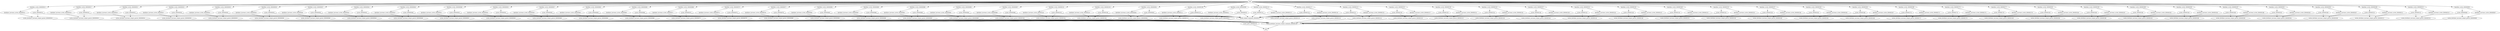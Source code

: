 strict digraph {
baseline_cycles_ID0000001 [size=10000000];
cycles_ID0000002 [size=10000000];
fertilizer_increase_cycles_ID0000003 [size=10000000];
cycles_fertilizer_increase_output_parser_ID0000004 [size=10000000];
baseline_cycles_ID0000005 [size=10000000];
cycles_ID0000006 [size=10000000];
fertilizer_increase_cycles_ID0000007 [size=10000000];
cycles_fertilizer_increase_output_parser_ID0000008 [size=10000000];
baseline_cycles_ID0000009 [size=10000000];
cycles_ID0000010 [size=10000000];
fertilizer_increase_cycles_ID0000011 [size=10000000];
cycles_fertilizer_increase_output_parser_ID0000012 [size=10000000];
baseline_cycles_ID0000013 [size=10000000];
cycles_ID0000014 [size=10000000];
fertilizer_increase_cycles_ID0000015 [size=10000000];
cycles_fertilizer_increase_output_parser_ID0000016 [size=10000000];
baseline_cycles_ID0000017 [size=10000000];
cycles_ID0000018 [size=10000000];
fertilizer_increase_cycles_ID0000019 [size=10000000];
cycles_fertilizer_increase_output_parser_ID0000020 [size=10000000];
baseline_cycles_ID0000021 [size=10000000];
cycles_ID0000022 [size=10000000];
fertilizer_increase_cycles_ID0000023 [size=10000000];
cycles_fertilizer_increase_output_parser_ID0000024 [size=10000000];
baseline_cycles_ID0000025 [size=10000000];
cycles_ID0000026 [size=10000000];
fertilizer_increase_cycles_ID0000027 [size=10000000];
cycles_fertilizer_increase_output_parser_ID0000028 [size=10000000];
baseline_cycles_ID0000029 [size=10000000];
cycles_ID0000030 [size=10000000];
fertilizer_increase_cycles_ID0000031 [size=10000000];
cycles_fertilizer_increase_output_parser_ID0000032 [size=10000000];
baseline_cycles_ID0000033 [size=10000000];
cycles_ID0000034 [size=10000000];
fertilizer_increase_cycles_ID0000035 [size=10000000];
cycles_fertilizer_increase_output_parser_ID0000036 [size=10000000];
baseline_cycles_ID0000037 [size=10000000];
cycles_ID0000038 [size=10000000];
fertilizer_increase_cycles_ID0000039 [size=10000000];
cycles_fertilizer_increase_output_parser_ID0000040 [size=10000000];
baseline_cycles_ID0000041 [size=10000000];
cycles_ID0000042 [size=10000000];
fertilizer_increase_cycles_ID0000043 [size=10000000];
cycles_fertilizer_increase_output_parser_ID0000044 [size=10000000];
baseline_cycles_ID0000045 [size=10000000];
cycles_ID0000046 [size=10000000];
fertilizer_increase_cycles_ID0000047 [size=10000000];
cycles_fertilizer_increase_output_parser_ID0000048 [size=10000000];
baseline_cycles_ID0000049 [size=10000000];
cycles_ID0000050 [size=10000000];
fertilizer_increase_cycles_ID0000051 [size=10000000];
cycles_fertilizer_increase_output_parser_ID0000052 [size=10000000];
baseline_cycles_ID0000053 [size=10000000];
cycles_ID0000054 [size=10000000];
fertilizer_increase_cycles_ID0000055 [size=10000000];
cycles_fertilizer_increase_output_parser_ID0000056 [size=10000000];
baseline_cycles_ID0000057 [size=10000000];
cycles_ID0000058 [size=10000000];
fertilizer_increase_cycles_ID0000059 [size=10000000];
cycles_fertilizer_increase_output_parser_ID0000060 [size=10000000];
baseline_cycles_ID0000061 [size=10000000];
cycles_ID0000062 [size=10000000];
fertilizer_increase_cycles_ID0000063 [size=10000000];
cycles_fertilizer_increase_output_parser_ID0000064 [size=10000000];
baseline_cycles_ID0000065 [size=10000000];
cycles_ID0000066 [size=10000000];
fertilizer_increase_cycles_ID0000067 [size=10000000];
cycles_fertilizer_increase_output_parser_ID0000068 [size=10000000];
baseline_cycles_ID0000069 [size=10000000];
cycles_ID0000070 [size=10000000];
fertilizer_increase_cycles_ID0000071 [size=10000000];
cycles_fertilizer_increase_output_parser_ID0000072 [size=10000000];
baseline_cycles_ID0000073 [size=10000000];
cycles_ID0000074 [size=10000000];
fertilizer_increase_cycles_ID0000075 [size=10000000];
cycles_fertilizer_increase_output_parser_ID0000076 [size=10000000];
baseline_cycles_ID0000077 [size=10000000];
cycles_ID0000078 [size=10000000];
fertilizer_increase_cycles_ID0000079 [size=10000000];
cycles_fertilizer_increase_output_parser_ID0000080 [size=10000000];
baseline_cycles_ID0000081 [size=10000000];
cycles_ID0000082 [size=10000000];
fertilizer_increase_cycles_ID0000083 [size=10000000];
cycles_fertilizer_increase_output_parser_ID0000084 [size=10000000];
baseline_cycles_ID0000085 [size=10000000];
cycles_ID0000086 [size=10000000];
fertilizer_increase_cycles_ID0000087 [size=10000000];
cycles_fertilizer_increase_output_parser_ID0000088 [size=10000000];
baseline_cycles_ID0000089 [size=10000000];
cycles_ID0000090 [size=10000000];
fertilizer_increase_cycles_ID0000091 [size=10000000];
cycles_fertilizer_increase_output_parser_ID0000092 [size=10000000];
baseline_cycles_ID0000093 [size=10000000];
cycles_ID0000094 [size=10000000];
fertilizer_increase_cycles_ID0000095 [size=10000000];
cycles_fertilizer_increase_output_parser_ID0000096 [size=10000000];
baseline_cycles_ID0000097 [size=10000000];
cycles_ID0000098 [size=10000000];
fertilizer_increase_cycles_ID0000099 [size=10000000];
cycles_fertilizer_increase_output_parser_ID0000100 [size=10000000];
baseline_cycles_ID0000101 [size=10000000];
cycles_ID0000102 [size=10000000];
fertilizer_increase_cycles_ID0000103 [size=10000000];
cycles_fertilizer_increase_output_parser_ID0000104 [size=10000000];
baseline_cycles_ID0000105 [size=10000000];
cycles_ID0000106 [size=10000000];
fertilizer_increase_cycles_ID0000107 [size=10000000];
cycles_fertilizer_increase_output_parser_ID0000108 [size=10000000];
baseline_cycles_ID0000109 [size=10000000];
cycles_ID0000110 [size=10000000];
fertilizer_increase_cycles_ID0000111 [size=10000000];
cycles_fertilizer_increase_output_parser_ID0000112 [size=10000000];
baseline_cycles_ID0000113 [size=10000000];
cycles_ID0000114 [size=10000000];
fertilizer_increase_cycles_ID0000115 [size=10000000];
cycles_fertilizer_increase_output_parser_ID0000116 [size=10000000];
baseline_cycles_ID0000117 [size=10000000];
cycles_ID0000118 [size=10000000];
fertilizer_increase_cycles_ID0000119 [size=10000000];
cycles_fertilizer_increase_output_parser_ID0000120 [size=10000000];
baseline_cycles_ID0000121 [size=10000000];
cycles_ID0000122 [size=10000000];
fertilizer_increase_cycles_ID0000123 [size=10000000];
cycles_fertilizer_increase_output_parser_ID0000124 [size=10000000];
baseline_cycles_ID0000125 [size=10000000];
cycles_ID0000126 [size=10000000];
fertilizer_increase_cycles_ID0000127 [size=10000000];
cycles_fertilizer_increase_output_parser_ID0000128 [size=10000000];
baseline_cycles_ID0000129 [size=10000000];
cycles_ID0000130 [size=10000000];
fertilizer_increase_cycles_ID0000131 [size=10000000];
cycles_fertilizer_increase_output_parser_ID0000132 [size=10000000];
baseline_cycles_ID0000133 [size=10000000];
cycles_ID0000134 [size=10000000];
fertilizer_increase_cycles_ID0000135 [size=10000000];
cycles_fertilizer_increase_output_parser_ID0000136 [size=10000000];
baseline_cycles_ID0000137 [size=10000000];
cycles_ID0000138 [size=10000000];
fertilizer_increase_cycles_ID0000139 [size=10000000];
cycles_fertilizer_increase_output_parser_ID0000140 [size=10000000];
baseline_cycles_ID0000141 [size=10000000];
cycles_ID0000142 [size=10000000];
fertilizer_increase_cycles_ID0000143 [size=10000000];
cycles_fertilizer_increase_output_parser_ID0000144 [size=10000000];
baseline_cycles_ID0000145 [size=10000000];
cycles_ID0000146 [size=10000000];
fertilizer_increase_cycles_ID0000147 [size=10000000];
cycles_fertilizer_increase_output_parser_ID0000148 [size=10000000];
baseline_cycles_ID0000149 [size=10000000];
cycles_ID0000150 [size=10000000];
fertilizer_increase_cycles_ID0000151 [size=10000000];
cycles_fertilizer_increase_output_parser_ID0000152 [size=10000000];
baseline_cycles_ID0000153 [size=10000000];
cycles_ID0000154 [size=10000000];
fertilizer_increase_cycles_ID0000155 [size=10000000];
cycles_fertilizer_increase_output_parser_ID0000156 [size=10000000];
baseline_cycles_ID0000157 [size=10000000];
cycles_ID0000158 [size=10000000];
fertilizer_increase_cycles_ID0000159 [size=10000000];
cycles_fertilizer_increase_output_parser_ID0000160 [size=10000000];
baseline_cycles_ID0000161 [size=10000000];
cycles_ID0000162 [size=10000000];
fertilizer_increase_cycles_ID0000163 [size=10000000];
cycles_fertilizer_increase_output_parser_ID0000164 [size=10000000];
baseline_cycles_ID0000165 [size=10000000];
cycles_ID0000166 [size=10000000];
fertilizer_increase_cycles_ID0000167 [size=10000000];
cycles_fertilizer_increase_output_parser_ID0000168 [size=10000000];
baseline_cycles_ID0000169 [size=10000000];
cycles_ID0000170 [size=10000000];
fertilizer_increase_cycles_ID0000171 [size=10000000];
cycles_fertilizer_increase_output_parser_ID0000172 [size=10000000];
baseline_cycles_ID0000173 [size=10000000];
cycles_ID0000174 [size=10000000];
fertilizer_increase_cycles_ID0000175 [size=10000000];
cycles_fertilizer_increase_output_parser_ID0000176 [size=10000000];
baseline_cycles_ID0000177 [size=10000000];
cycles_ID0000178 [size=10000000];
fertilizer_increase_cycles_ID0000179 [size=10000000];
cycles_fertilizer_increase_output_parser_ID0000180 [size=10000000];
baseline_cycles_ID0000181 [size=10000000];
cycles_ID0000182 [size=10000000];
fertilizer_increase_cycles_ID0000183 [size=10000000];
cycles_fertilizer_increase_output_parser_ID0000184 [size=10000000];
baseline_cycles_ID0000185 [size=10000000];
cycles_ID0000186 [size=10000000];
fertilizer_increase_cycles_ID0000187 [size=10000000];
cycles_fertilizer_increase_output_parser_ID0000188 [size=10000000];
baseline_cycles_ID0000189 [size=10000000];
cycles_ID0000190 [size=10000000];
fertilizer_increase_cycles_ID0000191 [size=10000000];
cycles_fertilizer_increase_output_parser_ID0000192 [size=10000000];
baseline_cycles_ID0000193 [size=10000000];
cycles_ID0000194 [size=10000000];
fertilizer_increase_cycles_ID0000195 [size=10000000];
cycles_fertilizer_increase_output_parser_ID0000196 [size=10000000];
baseline_cycles_ID0000197 [size=10000000];
cycles_ID0000198 [size=10000000];
fertilizer_increase_cycles_ID0000199 [size=10000000];
cycles_fertilizer_increase_output_parser_ID0000200 [size=10000000];
baseline_cycles_ID0000201 [size=10000000];
cycles_ID0000202 [size=10000000];
fertilizer_increase_cycles_ID0000203 [size=10000000];
cycles_fertilizer_increase_output_parser_ID0000204 [size=10000000];
baseline_cycles_ID0000205 [size=10000000];
cycles_ID0000206 [size=10000000];
fertilizer_increase_cycles_ID0000207 [size=10000000];
cycles_fertilizer_increase_output_parser_ID0000208 [size=10000000];
baseline_cycles_ID0000209 [size=10000000];
cycles_ID0000210 [size=10000000];
fertilizer_increase_cycles_ID0000211 [size=10000000];
cycles_fertilizer_increase_output_parser_ID0000212 [size=10000000];
baseline_cycles_ID0000213 [size=10000000];
cycles_ID0000214 [size=10000000];
fertilizer_increase_cycles_ID0000215 [size=10000000];
cycles_fertilizer_increase_output_parser_ID0000216 [size=10000000];
cycles_output_summary_ID0000217 [size=10000000];
cycles_fertilizer_increase_output_summary_ID0000218 [size=10000000];
cycles_plots_ID0000219 [size=10000000];
root [size=2];
end [size=2];
baseline_cycles_ID0000001 -> cycles_ID0000002 [size=40000000];
baseline_cycles_ID0000001 -> fertilizer_increase_cycles_ID0000003 [size=40000000];
cycles_ID0000002 -> cycles_fertilizer_increase_output_parser_ID0000004 [size=40000000];
cycles_ID0000002 -> cycles_output_summary_ID0000217 [size=40000000];
fertilizer_increase_cycles_ID0000003 -> cycles_fertilizer_increase_output_parser_ID0000004 [size=40000000];
cycles_fertilizer_increase_output_parser_ID0000004 -> cycles_fertilizer_increase_output_summary_ID0000218 [size=40000000];
baseline_cycles_ID0000005 -> cycles_ID0000006 [size=40000000];
baseline_cycles_ID0000005 -> fertilizer_increase_cycles_ID0000007 [size=40000000];
cycles_ID0000006 -> cycles_fertilizer_increase_output_parser_ID0000008 [size=40000000];
cycles_ID0000006 -> cycles_output_summary_ID0000217 [size=40000000];
fertilizer_increase_cycles_ID0000007 -> cycles_fertilizer_increase_output_parser_ID0000008 [size=40000000];
cycles_fertilizer_increase_output_parser_ID0000008 -> cycles_fertilizer_increase_output_summary_ID0000218 [size=40000000];
baseline_cycles_ID0000009 -> cycles_ID0000010 [size=40000000];
baseline_cycles_ID0000009 -> fertilizer_increase_cycles_ID0000011 [size=40000000];
cycles_ID0000010 -> cycles_fertilizer_increase_output_parser_ID0000012 [size=40000000];
cycles_ID0000010 -> cycles_output_summary_ID0000217 [size=40000000];
fertilizer_increase_cycles_ID0000011 -> cycles_fertilizer_increase_output_parser_ID0000012 [size=40000000];
cycles_fertilizer_increase_output_parser_ID0000012 -> cycles_fertilizer_increase_output_summary_ID0000218 [size=40000000];
baseline_cycles_ID0000013 -> cycles_ID0000014 [size=40000000];
baseline_cycles_ID0000013 -> fertilizer_increase_cycles_ID0000015 [size=40000000];
cycles_ID0000014 -> cycles_fertilizer_increase_output_parser_ID0000016 [size=40000000];
cycles_ID0000014 -> cycles_output_summary_ID0000217 [size=40000000];
fertilizer_increase_cycles_ID0000015 -> cycles_fertilizer_increase_output_parser_ID0000016 [size=40000000];
cycles_fertilizer_increase_output_parser_ID0000016 -> cycles_fertilizer_increase_output_summary_ID0000218 [size=40000000];
baseline_cycles_ID0000017 -> cycles_ID0000018 [size=40000000];
baseline_cycles_ID0000017 -> fertilizer_increase_cycles_ID0000019 [size=40000000];
cycles_ID0000018 -> cycles_fertilizer_increase_output_parser_ID0000020 [size=40000000];
cycles_ID0000018 -> cycles_output_summary_ID0000217 [size=40000000];
fertilizer_increase_cycles_ID0000019 -> cycles_fertilizer_increase_output_parser_ID0000020 [size=40000000];
cycles_fertilizer_increase_output_parser_ID0000020 -> cycles_fertilizer_increase_output_summary_ID0000218 [size=40000000];
baseline_cycles_ID0000021 -> cycles_ID0000022 [size=40000000];
baseline_cycles_ID0000021 -> fertilizer_increase_cycles_ID0000023 [size=40000000];
cycles_ID0000022 -> cycles_fertilizer_increase_output_parser_ID0000024 [size=40000000];
cycles_ID0000022 -> cycles_output_summary_ID0000217 [size=40000000];
fertilizer_increase_cycles_ID0000023 -> cycles_fertilizer_increase_output_parser_ID0000024 [size=40000000];
cycles_fertilizer_increase_output_parser_ID0000024 -> cycles_fertilizer_increase_output_summary_ID0000218 [size=40000000];
baseline_cycles_ID0000025 -> cycles_ID0000026 [size=40000000];
baseline_cycles_ID0000025 -> fertilizer_increase_cycles_ID0000027 [size=40000000];
cycles_ID0000026 -> cycles_fertilizer_increase_output_parser_ID0000028 [size=40000000];
cycles_ID0000026 -> cycles_output_summary_ID0000217 [size=40000000];
fertilizer_increase_cycles_ID0000027 -> cycles_fertilizer_increase_output_parser_ID0000028 [size=40000000];
cycles_fertilizer_increase_output_parser_ID0000028 -> cycles_fertilizer_increase_output_summary_ID0000218 [size=40000000];
baseline_cycles_ID0000029 -> cycles_ID0000030 [size=40000000];
baseline_cycles_ID0000029 -> fertilizer_increase_cycles_ID0000031 [size=40000000];
cycles_ID0000030 -> cycles_fertilizer_increase_output_parser_ID0000032 [size=40000000];
cycles_ID0000030 -> cycles_output_summary_ID0000217 [size=40000000];
fertilizer_increase_cycles_ID0000031 -> cycles_fertilizer_increase_output_parser_ID0000032 [size=40000000];
cycles_fertilizer_increase_output_parser_ID0000032 -> cycles_fertilizer_increase_output_summary_ID0000218 [size=40000000];
baseline_cycles_ID0000033 -> cycles_ID0000034 [size=40000000];
baseline_cycles_ID0000033 -> fertilizer_increase_cycles_ID0000035 [size=40000000];
cycles_ID0000034 -> cycles_fertilizer_increase_output_parser_ID0000036 [size=40000000];
cycles_ID0000034 -> cycles_output_summary_ID0000217 [size=40000000];
fertilizer_increase_cycles_ID0000035 -> cycles_fertilizer_increase_output_parser_ID0000036 [size=40000000];
cycles_fertilizer_increase_output_parser_ID0000036 -> cycles_fertilizer_increase_output_summary_ID0000218 [size=40000000];
baseline_cycles_ID0000037 -> cycles_ID0000038 [size=40000000];
baseline_cycles_ID0000037 -> fertilizer_increase_cycles_ID0000039 [size=40000000];
cycles_ID0000038 -> cycles_fertilizer_increase_output_parser_ID0000040 [size=40000000];
cycles_ID0000038 -> cycles_output_summary_ID0000217 [size=40000000];
fertilizer_increase_cycles_ID0000039 -> cycles_fertilizer_increase_output_parser_ID0000040 [size=40000000];
cycles_fertilizer_increase_output_parser_ID0000040 -> cycles_fertilizer_increase_output_summary_ID0000218 [size=40000000];
baseline_cycles_ID0000041 -> cycles_ID0000042 [size=40000000];
baseline_cycles_ID0000041 -> fertilizer_increase_cycles_ID0000043 [size=40000000];
cycles_ID0000042 -> cycles_fertilizer_increase_output_parser_ID0000044 [size=40000000];
cycles_ID0000042 -> cycles_output_summary_ID0000217 [size=40000000];
fertilizer_increase_cycles_ID0000043 -> cycles_fertilizer_increase_output_parser_ID0000044 [size=40000000];
cycles_fertilizer_increase_output_parser_ID0000044 -> cycles_fertilizer_increase_output_summary_ID0000218 [size=40000000];
baseline_cycles_ID0000045 -> cycles_ID0000046 [size=40000000];
baseline_cycles_ID0000045 -> fertilizer_increase_cycles_ID0000047 [size=40000000];
cycles_ID0000046 -> cycles_fertilizer_increase_output_parser_ID0000048 [size=40000000];
cycles_ID0000046 -> cycles_output_summary_ID0000217 [size=40000000];
fertilizer_increase_cycles_ID0000047 -> cycles_fertilizer_increase_output_parser_ID0000048 [size=40000000];
cycles_fertilizer_increase_output_parser_ID0000048 -> cycles_fertilizer_increase_output_summary_ID0000218 [size=40000000];
baseline_cycles_ID0000049 -> cycles_ID0000050 [size=40000000];
baseline_cycles_ID0000049 -> fertilizer_increase_cycles_ID0000051 [size=40000000];
cycles_ID0000050 -> cycles_fertilizer_increase_output_parser_ID0000052 [size=40000000];
cycles_ID0000050 -> cycles_output_summary_ID0000217 [size=40000000];
fertilizer_increase_cycles_ID0000051 -> cycles_fertilizer_increase_output_parser_ID0000052 [size=40000000];
cycles_fertilizer_increase_output_parser_ID0000052 -> cycles_fertilizer_increase_output_summary_ID0000218 [size=40000000];
baseline_cycles_ID0000053 -> cycles_ID0000054 [size=40000000];
baseline_cycles_ID0000053 -> fertilizer_increase_cycles_ID0000055 [size=40000000];
cycles_ID0000054 -> cycles_fertilizer_increase_output_parser_ID0000056 [size=40000000];
cycles_ID0000054 -> cycles_output_summary_ID0000217 [size=40000000];
fertilizer_increase_cycles_ID0000055 -> cycles_fertilizer_increase_output_parser_ID0000056 [size=40000000];
cycles_fertilizer_increase_output_parser_ID0000056 -> cycles_fertilizer_increase_output_summary_ID0000218 [size=40000000];
baseline_cycles_ID0000057 -> cycles_ID0000058 [size=40000000];
baseline_cycles_ID0000057 -> fertilizer_increase_cycles_ID0000059 [size=40000000];
cycles_ID0000058 -> cycles_fertilizer_increase_output_parser_ID0000060 [size=40000000];
cycles_ID0000058 -> cycles_output_summary_ID0000217 [size=40000000];
fertilizer_increase_cycles_ID0000059 -> cycles_fertilizer_increase_output_parser_ID0000060 [size=40000000];
cycles_fertilizer_increase_output_parser_ID0000060 -> cycles_fertilizer_increase_output_summary_ID0000218 [size=40000000];
baseline_cycles_ID0000061 -> cycles_ID0000062 [size=40000000];
baseline_cycles_ID0000061 -> fertilizer_increase_cycles_ID0000063 [size=40000000];
cycles_ID0000062 -> cycles_fertilizer_increase_output_parser_ID0000064 [size=40000000];
cycles_ID0000062 -> cycles_output_summary_ID0000217 [size=40000000];
fertilizer_increase_cycles_ID0000063 -> cycles_fertilizer_increase_output_parser_ID0000064 [size=40000000];
cycles_fertilizer_increase_output_parser_ID0000064 -> cycles_fertilizer_increase_output_summary_ID0000218 [size=40000000];
baseline_cycles_ID0000065 -> cycles_ID0000066 [size=40000000];
baseline_cycles_ID0000065 -> fertilizer_increase_cycles_ID0000067 [size=40000000];
cycles_ID0000066 -> cycles_fertilizer_increase_output_parser_ID0000068 [size=40000000];
cycles_ID0000066 -> cycles_output_summary_ID0000217 [size=40000000];
fertilizer_increase_cycles_ID0000067 -> cycles_fertilizer_increase_output_parser_ID0000068 [size=40000000];
cycles_fertilizer_increase_output_parser_ID0000068 -> cycles_fertilizer_increase_output_summary_ID0000218 [size=40000000];
baseline_cycles_ID0000069 -> cycles_ID0000070 [size=40000000];
baseline_cycles_ID0000069 -> fertilizer_increase_cycles_ID0000071 [size=40000000];
cycles_ID0000070 -> cycles_fertilizer_increase_output_parser_ID0000072 [size=40000000];
cycles_ID0000070 -> cycles_output_summary_ID0000217 [size=40000000];
fertilizer_increase_cycles_ID0000071 -> cycles_fertilizer_increase_output_parser_ID0000072 [size=40000000];
cycles_fertilizer_increase_output_parser_ID0000072 -> cycles_fertilizer_increase_output_summary_ID0000218 [size=40000000];
baseline_cycles_ID0000073 -> cycles_ID0000074 [size=40000000];
baseline_cycles_ID0000073 -> fertilizer_increase_cycles_ID0000075 [size=40000000];
cycles_ID0000074 -> cycles_fertilizer_increase_output_parser_ID0000076 [size=40000000];
cycles_ID0000074 -> cycles_output_summary_ID0000217 [size=40000000];
fertilizer_increase_cycles_ID0000075 -> cycles_fertilizer_increase_output_parser_ID0000076 [size=40000000];
cycles_fertilizer_increase_output_parser_ID0000076 -> cycles_fertilizer_increase_output_summary_ID0000218 [size=40000000];
baseline_cycles_ID0000077 -> cycles_ID0000078 [size=40000000];
baseline_cycles_ID0000077 -> fertilizer_increase_cycles_ID0000079 [size=40000000];
cycles_ID0000078 -> cycles_fertilizer_increase_output_parser_ID0000080 [size=40000000];
cycles_ID0000078 -> cycles_output_summary_ID0000217 [size=40000000];
fertilizer_increase_cycles_ID0000079 -> cycles_fertilizer_increase_output_parser_ID0000080 [size=40000000];
cycles_fertilizer_increase_output_parser_ID0000080 -> cycles_fertilizer_increase_output_summary_ID0000218 [size=40000000];
baseline_cycles_ID0000081 -> cycles_ID0000082 [size=40000000];
baseline_cycles_ID0000081 -> fertilizer_increase_cycles_ID0000083 [size=40000000];
cycles_ID0000082 -> cycles_fertilizer_increase_output_parser_ID0000084 [size=40000000];
cycles_ID0000082 -> cycles_output_summary_ID0000217 [size=40000000];
fertilizer_increase_cycles_ID0000083 -> cycles_fertilizer_increase_output_parser_ID0000084 [size=40000000];
cycles_fertilizer_increase_output_parser_ID0000084 -> cycles_fertilizer_increase_output_summary_ID0000218 [size=40000000];
baseline_cycles_ID0000085 -> cycles_ID0000086 [size=40000000];
baseline_cycles_ID0000085 -> fertilizer_increase_cycles_ID0000087 [size=40000000];
cycles_ID0000086 -> cycles_fertilizer_increase_output_parser_ID0000088 [size=40000000];
cycles_ID0000086 -> cycles_output_summary_ID0000217 [size=40000000];
fertilizer_increase_cycles_ID0000087 -> cycles_fertilizer_increase_output_parser_ID0000088 [size=40000000];
cycles_fertilizer_increase_output_parser_ID0000088 -> cycles_fertilizer_increase_output_summary_ID0000218 [size=40000000];
baseline_cycles_ID0000089 -> cycles_ID0000090 [size=40000000];
baseline_cycles_ID0000089 -> fertilizer_increase_cycles_ID0000091 [size=40000000];
cycles_ID0000090 -> cycles_fertilizer_increase_output_parser_ID0000092 [size=40000000];
cycles_ID0000090 -> cycles_output_summary_ID0000217 [size=40000000];
fertilizer_increase_cycles_ID0000091 -> cycles_fertilizer_increase_output_parser_ID0000092 [size=40000000];
cycles_fertilizer_increase_output_parser_ID0000092 -> cycles_fertilizer_increase_output_summary_ID0000218 [size=40000000];
baseline_cycles_ID0000093 -> cycles_ID0000094 [size=40000000];
baseline_cycles_ID0000093 -> fertilizer_increase_cycles_ID0000095 [size=40000000];
cycles_ID0000094 -> cycles_fertilizer_increase_output_parser_ID0000096 [size=40000000];
cycles_ID0000094 -> cycles_output_summary_ID0000217 [size=40000000];
fertilizer_increase_cycles_ID0000095 -> cycles_fertilizer_increase_output_parser_ID0000096 [size=40000000];
cycles_fertilizer_increase_output_parser_ID0000096 -> cycles_fertilizer_increase_output_summary_ID0000218 [size=40000000];
baseline_cycles_ID0000097 -> cycles_ID0000098 [size=40000000];
baseline_cycles_ID0000097 -> fertilizer_increase_cycles_ID0000099 [size=40000000];
cycles_ID0000098 -> cycles_fertilizer_increase_output_parser_ID0000100 [size=40000000];
cycles_ID0000098 -> cycles_output_summary_ID0000217 [size=40000000];
fertilizer_increase_cycles_ID0000099 -> cycles_fertilizer_increase_output_parser_ID0000100 [size=40000000];
cycles_fertilizer_increase_output_parser_ID0000100 -> cycles_fertilizer_increase_output_summary_ID0000218 [size=40000000];
baseline_cycles_ID0000101 -> cycles_ID0000102 [size=40000000];
baseline_cycles_ID0000101 -> fertilizer_increase_cycles_ID0000103 [size=40000000];
cycles_ID0000102 -> cycles_fertilizer_increase_output_parser_ID0000104 [size=40000000];
cycles_ID0000102 -> cycles_output_summary_ID0000217 [size=40000000];
fertilizer_increase_cycles_ID0000103 -> cycles_fertilizer_increase_output_parser_ID0000104 [size=40000000];
cycles_fertilizer_increase_output_parser_ID0000104 -> cycles_fertilizer_increase_output_summary_ID0000218 [size=40000000];
baseline_cycles_ID0000105 -> cycles_ID0000106 [size=40000000];
baseline_cycles_ID0000105 -> fertilizer_increase_cycles_ID0000107 [size=40000000];
cycles_ID0000106 -> cycles_fertilizer_increase_output_parser_ID0000108 [size=40000000];
cycles_ID0000106 -> cycles_output_summary_ID0000217 [size=40000000];
fertilizer_increase_cycles_ID0000107 -> cycles_fertilizer_increase_output_parser_ID0000108 [size=40000000];
cycles_fertilizer_increase_output_parser_ID0000108 -> cycles_fertilizer_increase_output_summary_ID0000218 [size=40000000];
baseline_cycles_ID0000109 -> cycles_ID0000110 [size=40000000];
baseline_cycles_ID0000109 -> fertilizer_increase_cycles_ID0000111 [size=40000000];
cycles_ID0000110 -> cycles_fertilizer_increase_output_parser_ID0000112 [size=40000000];
cycles_ID0000110 -> cycles_output_summary_ID0000217 [size=40000000];
fertilizer_increase_cycles_ID0000111 -> cycles_fertilizer_increase_output_parser_ID0000112 [size=40000000];
cycles_fertilizer_increase_output_parser_ID0000112 -> cycles_fertilizer_increase_output_summary_ID0000218 [size=40000000];
baseline_cycles_ID0000113 -> cycles_ID0000114 [size=40000000];
baseline_cycles_ID0000113 -> fertilizer_increase_cycles_ID0000115 [size=40000000];
cycles_ID0000114 -> cycles_fertilizer_increase_output_parser_ID0000116 [size=40000000];
cycles_ID0000114 -> cycles_output_summary_ID0000217 [size=40000000];
fertilizer_increase_cycles_ID0000115 -> cycles_fertilizer_increase_output_parser_ID0000116 [size=40000000];
cycles_fertilizer_increase_output_parser_ID0000116 -> cycles_fertilizer_increase_output_summary_ID0000218 [size=40000000];
baseline_cycles_ID0000117 -> cycles_ID0000118 [size=40000000];
baseline_cycles_ID0000117 -> fertilizer_increase_cycles_ID0000119 [size=40000000];
cycles_ID0000118 -> cycles_fertilizer_increase_output_parser_ID0000120 [size=40000000];
cycles_ID0000118 -> cycles_output_summary_ID0000217 [size=40000000];
fertilizer_increase_cycles_ID0000119 -> cycles_fertilizer_increase_output_parser_ID0000120 [size=40000000];
cycles_fertilizer_increase_output_parser_ID0000120 -> cycles_fertilizer_increase_output_summary_ID0000218 [size=40000000];
baseline_cycles_ID0000121 -> cycles_ID0000122 [size=40000000];
baseline_cycles_ID0000121 -> fertilizer_increase_cycles_ID0000123 [size=40000000];
cycles_ID0000122 -> cycles_fertilizer_increase_output_parser_ID0000124 [size=40000000];
cycles_ID0000122 -> cycles_output_summary_ID0000217 [size=40000000];
fertilizer_increase_cycles_ID0000123 -> cycles_fertilizer_increase_output_parser_ID0000124 [size=40000000];
cycles_fertilizer_increase_output_parser_ID0000124 -> cycles_fertilizer_increase_output_summary_ID0000218 [size=40000000];
baseline_cycles_ID0000125 -> cycles_ID0000126 [size=40000000];
baseline_cycles_ID0000125 -> fertilizer_increase_cycles_ID0000127 [size=40000000];
cycles_ID0000126 -> cycles_fertilizer_increase_output_parser_ID0000128 [size=40000000];
cycles_ID0000126 -> cycles_output_summary_ID0000217 [size=40000000];
fertilizer_increase_cycles_ID0000127 -> cycles_fertilizer_increase_output_parser_ID0000128 [size=40000000];
cycles_fertilizer_increase_output_parser_ID0000128 -> cycles_fertilizer_increase_output_summary_ID0000218 [size=40000000];
baseline_cycles_ID0000129 -> cycles_ID0000130 [size=40000000];
baseline_cycles_ID0000129 -> fertilizer_increase_cycles_ID0000131 [size=40000000];
cycles_ID0000130 -> cycles_fertilizer_increase_output_parser_ID0000132 [size=40000000];
cycles_ID0000130 -> cycles_output_summary_ID0000217 [size=40000000];
fertilizer_increase_cycles_ID0000131 -> cycles_fertilizer_increase_output_parser_ID0000132 [size=40000000];
cycles_fertilizer_increase_output_parser_ID0000132 -> cycles_fertilizer_increase_output_summary_ID0000218 [size=40000000];
baseline_cycles_ID0000133 -> cycles_ID0000134 [size=40000000];
baseline_cycles_ID0000133 -> fertilizer_increase_cycles_ID0000135 [size=40000000];
cycles_ID0000134 -> cycles_fertilizer_increase_output_parser_ID0000136 [size=40000000];
cycles_ID0000134 -> cycles_output_summary_ID0000217 [size=40000000];
fertilizer_increase_cycles_ID0000135 -> cycles_fertilizer_increase_output_parser_ID0000136 [size=40000000];
cycles_fertilizer_increase_output_parser_ID0000136 -> cycles_fertilizer_increase_output_summary_ID0000218 [size=40000000];
baseline_cycles_ID0000137 -> cycles_ID0000138 [size=40000000];
baseline_cycles_ID0000137 -> fertilizer_increase_cycles_ID0000139 [size=40000000];
cycles_ID0000138 -> cycles_fertilizer_increase_output_parser_ID0000140 [size=40000000];
cycles_ID0000138 -> cycles_output_summary_ID0000217 [size=40000000];
fertilizer_increase_cycles_ID0000139 -> cycles_fertilizer_increase_output_parser_ID0000140 [size=40000000];
cycles_fertilizer_increase_output_parser_ID0000140 -> cycles_fertilizer_increase_output_summary_ID0000218 [size=40000000];
baseline_cycles_ID0000141 -> cycles_ID0000142 [size=40000000];
baseline_cycles_ID0000141 -> fertilizer_increase_cycles_ID0000143 [size=40000000];
cycles_ID0000142 -> cycles_fertilizer_increase_output_parser_ID0000144 [size=40000000];
cycles_ID0000142 -> cycles_output_summary_ID0000217 [size=40000000];
fertilizer_increase_cycles_ID0000143 -> cycles_fertilizer_increase_output_parser_ID0000144 [size=40000000];
cycles_fertilizer_increase_output_parser_ID0000144 -> cycles_fertilizer_increase_output_summary_ID0000218 [size=40000000];
baseline_cycles_ID0000145 -> cycles_ID0000146 [size=40000000];
baseline_cycles_ID0000145 -> fertilizer_increase_cycles_ID0000147 [size=40000000];
cycles_ID0000146 -> cycles_fertilizer_increase_output_parser_ID0000148 [size=40000000];
cycles_ID0000146 -> cycles_output_summary_ID0000217 [size=40000000];
fertilizer_increase_cycles_ID0000147 -> cycles_fertilizer_increase_output_parser_ID0000148 [size=40000000];
cycles_fertilizer_increase_output_parser_ID0000148 -> cycles_fertilizer_increase_output_summary_ID0000218 [size=40000000];
baseline_cycles_ID0000149 -> cycles_ID0000150 [size=40000000];
baseline_cycles_ID0000149 -> fertilizer_increase_cycles_ID0000151 [size=40000000];
cycles_ID0000150 -> cycles_fertilizer_increase_output_parser_ID0000152 [size=40000000];
cycles_ID0000150 -> cycles_output_summary_ID0000217 [size=40000000];
fertilizer_increase_cycles_ID0000151 -> cycles_fertilizer_increase_output_parser_ID0000152 [size=40000000];
cycles_fertilizer_increase_output_parser_ID0000152 -> cycles_fertilizer_increase_output_summary_ID0000218 [size=40000000];
baseline_cycles_ID0000153 -> cycles_ID0000154 [size=40000000];
baseline_cycles_ID0000153 -> fertilizer_increase_cycles_ID0000155 [size=40000000];
cycles_ID0000154 -> cycles_fertilizer_increase_output_parser_ID0000156 [size=40000000];
cycles_ID0000154 -> cycles_output_summary_ID0000217 [size=40000000];
fertilizer_increase_cycles_ID0000155 -> cycles_fertilizer_increase_output_parser_ID0000156 [size=40000000];
cycles_fertilizer_increase_output_parser_ID0000156 -> cycles_fertilizer_increase_output_summary_ID0000218 [size=40000000];
baseline_cycles_ID0000157 -> cycles_ID0000158 [size=40000000];
baseline_cycles_ID0000157 -> fertilizer_increase_cycles_ID0000159 [size=40000000];
cycles_ID0000158 -> cycles_fertilizer_increase_output_parser_ID0000160 [size=40000000];
cycles_ID0000158 -> cycles_output_summary_ID0000217 [size=40000000];
fertilizer_increase_cycles_ID0000159 -> cycles_fertilizer_increase_output_parser_ID0000160 [size=40000000];
cycles_fertilizer_increase_output_parser_ID0000160 -> cycles_fertilizer_increase_output_summary_ID0000218 [size=40000000];
baseline_cycles_ID0000161 -> cycles_ID0000162 [size=40000000];
baseline_cycles_ID0000161 -> fertilizer_increase_cycles_ID0000163 [size=40000000];
cycles_ID0000162 -> cycles_fertilizer_increase_output_parser_ID0000164 [size=40000000];
cycles_ID0000162 -> cycles_output_summary_ID0000217 [size=40000000];
fertilizer_increase_cycles_ID0000163 -> cycles_fertilizer_increase_output_parser_ID0000164 [size=40000000];
cycles_fertilizer_increase_output_parser_ID0000164 -> cycles_fertilizer_increase_output_summary_ID0000218 [size=40000000];
baseline_cycles_ID0000165 -> cycles_ID0000166 [size=40000000];
baseline_cycles_ID0000165 -> fertilizer_increase_cycles_ID0000167 [size=40000000];
cycles_ID0000166 -> cycles_fertilizer_increase_output_parser_ID0000168 [size=40000000];
cycles_ID0000166 -> cycles_output_summary_ID0000217 [size=40000000];
fertilizer_increase_cycles_ID0000167 -> cycles_fertilizer_increase_output_parser_ID0000168 [size=40000000];
cycles_fertilizer_increase_output_parser_ID0000168 -> cycles_fertilizer_increase_output_summary_ID0000218 [size=40000000];
baseline_cycles_ID0000169 -> cycles_ID0000170 [size=40000000];
baseline_cycles_ID0000169 -> fertilizer_increase_cycles_ID0000171 [size=40000000];
cycles_ID0000170 -> cycles_fertilizer_increase_output_parser_ID0000172 [size=40000000];
cycles_ID0000170 -> cycles_output_summary_ID0000217 [size=40000000];
fertilizer_increase_cycles_ID0000171 -> cycles_fertilizer_increase_output_parser_ID0000172 [size=40000000];
cycles_fertilizer_increase_output_parser_ID0000172 -> cycles_fertilizer_increase_output_summary_ID0000218 [size=40000000];
baseline_cycles_ID0000173 -> cycles_ID0000174 [size=40000000];
baseline_cycles_ID0000173 -> fertilizer_increase_cycles_ID0000175 [size=40000000];
cycles_ID0000174 -> cycles_fertilizer_increase_output_parser_ID0000176 [size=40000000];
cycles_ID0000174 -> cycles_output_summary_ID0000217 [size=40000000];
fertilizer_increase_cycles_ID0000175 -> cycles_fertilizer_increase_output_parser_ID0000176 [size=40000000];
cycles_fertilizer_increase_output_parser_ID0000176 -> cycles_fertilizer_increase_output_summary_ID0000218 [size=40000000];
baseline_cycles_ID0000177 -> cycles_ID0000178 [size=40000000];
baseline_cycles_ID0000177 -> fertilizer_increase_cycles_ID0000179 [size=40000000];
cycles_ID0000178 -> cycles_fertilizer_increase_output_parser_ID0000180 [size=40000000];
cycles_ID0000178 -> cycles_output_summary_ID0000217 [size=40000000];
fertilizer_increase_cycles_ID0000179 -> cycles_fertilizer_increase_output_parser_ID0000180 [size=40000000];
cycles_fertilizer_increase_output_parser_ID0000180 -> cycles_fertilizer_increase_output_summary_ID0000218 [size=40000000];
baseline_cycles_ID0000181 -> cycles_ID0000182 [size=40000000];
baseline_cycles_ID0000181 -> fertilizer_increase_cycles_ID0000183 [size=40000000];
cycles_ID0000182 -> cycles_fertilizer_increase_output_parser_ID0000184 [size=40000000];
cycles_ID0000182 -> cycles_output_summary_ID0000217 [size=40000000];
fertilizer_increase_cycles_ID0000183 -> cycles_fertilizer_increase_output_parser_ID0000184 [size=40000000];
cycles_fertilizer_increase_output_parser_ID0000184 -> cycles_fertilizer_increase_output_summary_ID0000218 [size=40000000];
baseline_cycles_ID0000185 -> cycles_ID0000186 [size=40000000];
baseline_cycles_ID0000185 -> fertilizer_increase_cycles_ID0000187 [size=40000000];
cycles_ID0000186 -> cycles_fertilizer_increase_output_parser_ID0000188 [size=40000000];
cycles_ID0000186 -> cycles_output_summary_ID0000217 [size=40000000];
fertilizer_increase_cycles_ID0000187 -> cycles_fertilizer_increase_output_parser_ID0000188 [size=40000000];
cycles_fertilizer_increase_output_parser_ID0000188 -> cycles_fertilizer_increase_output_summary_ID0000218 [size=40000000];
baseline_cycles_ID0000189 -> cycles_ID0000190 [size=40000000];
baseline_cycles_ID0000189 -> fertilizer_increase_cycles_ID0000191 [size=40000000];
cycles_ID0000190 -> cycles_fertilizer_increase_output_parser_ID0000192 [size=40000000];
cycles_ID0000190 -> cycles_output_summary_ID0000217 [size=40000000];
fertilizer_increase_cycles_ID0000191 -> cycles_fertilizer_increase_output_parser_ID0000192 [size=40000000];
cycles_fertilizer_increase_output_parser_ID0000192 -> cycles_fertilizer_increase_output_summary_ID0000218 [size=40000000];
baseline_cycles_ID0000193 -> cycles_ID0000194 [size=40000000];
baseline_cycles_ID0000193 -> fertilizer_increase_cycles_ID0000195 [size=40000000];
cycles_ID0000194 -> cycles_fertilizer_increase_output_parser_ID0000196 [size=40000000];
cycles_ID0000194 -> cycles_output_summary_ID0000217 [size=40000000];
fertilizer_increase_cycles_ID0000195 -> cycles_fertilizer_increase_output_parser_ID0000196 [size=40000000];
cycles_fertilizer_increase_output_parser_ID0000196 -> cycles_fertilizer_increase_output_summary_ID0000218 [size=40000000];
baseline_cycles_ID0000197 -> cycles_ID0000198 [size=40000000];
baseline_cycles_ID0000197 -> fertilizer_increase_cycles_ID0000199 [size=40000000];
cycles_ID0000198 -> cycles_fertilizer_increase_output_parser_ID0000200 [size=40000000];
cycles_ID0000198 -> cycles_output_summary_ID0000217 [size=40000000];
fertilizer_increase_cycles_ID0000199 -> cycles_fertilizer_increase_output_parser_ID0000200 [size=40000000];
cycles_fertilizer_increase_output_parser_ID0000200 -> cycles_fertilizer_increase_output_summary_ID0000218 [size=40000000];
baseline_cycles_ID0000201 -> cycles_ID0000202 [size=40000000];
baseline_cycles_ID0000201 -> fertilizer_increase_cycles_ID0000203 [size=40000000];
cycles_ID0000202 -> cycles_fertilizer_increase_output_parser_ID0000204 [size=40000000];
cycles_ID0000202 -> cycles_output_summary_ID0000217 [size=40000000];
fertilizer_increase_cycles_ID0000203 -> cycles_fertilizer_increase_output_parser_ID0000204 [size=40000000];
cycles_fertilizer_increase_output_parser_ID0000204 -> cycles_fertilizer_increase_output_summary_ID0000218 [size=40000000];
baseline_cycles_ID0000205 -> cycles_ID0000206 [size=40000000];
baseline_cycles_ID0000205 -> fertilizer_increase_cycles_ID0000207 [size=40000000];
cycles_ID0000206 -> cycles_fertilizer_increase_output_parser_ID0000208 [size=40000000];
cycles_ID0000206 -> cycles_output_summary_ID0000217 [size=40000000];
fertilizer_increase_cycles_ID0000207 -> cycles_fertilizer_increase_output_parser_ID0000208 [size=40000000];
cycles_fertilizer_increase_output_parser_ID0000208 -> cycles_fertilizer_increase_output_summary_ID0000218 [size=40000000];
baseline_cycles_ID0000209 -> cycles_ID0000210 [size=40000000];
baseline_cycles_ID0000209 -> fertilizer_increase_cycles_ID0000211 [size=40000000];
cycles_ID0000210 -> cycles_fertilizer_increase_output_parser_ID0000212 [size=40000000];
cycles_ID0000210 -> cycles_output_summary_ID0000217 [size=40000000];
fertilizer_increase_cycles_ID0000211 -> cycles_fertilizer_increase_output_parser_ID0000212 [size=40000000];
cycles_fertilizer_increase_output_parser_ID0000212 -> cycles_fertilizer_increase_output_summary_ID0000218 [size=40000000];
baseline_cycles_ID0000213 -> cycles_ID0000214 [size=40000000];
baseline_cycles_ID0000213 -> fertilizer_increase_cycles_ID0000215 [size=40000000];
cycles_ID0000214 -> cycles_fertilizer_increase_output_parser_ID0000216 [size=40000000];
cycles_ID0000214 -> cycles_output_summary_ID0000217 [size=40000000];
fertilizer_increase_cycles_ID0000215 -> cycles_fertilizer_increase_output_parser_ID0000216 [size=40000000];
cycles_fertilizer_increase_output_parser_ID0000216 -> cycles_fertilizer_increase_output_summary_ID0000218 [size=40000000];
cycles_output_summary_ID0000217 -> cycles_plots_ID0000219 [size=40000000];
cycles_fertilizer_increase_output_summary_ID0000218 -> end [size=2];
cycles_plots_ID0000219 -> end [size=2];
root -> baseline_cycles_ID0000001 [size=2];
root -> baseline_cycles_ID0000005 [size=2];
root -> baseline_cycles_ID0000009 [size=2];
root -> baseline_cycles_ID0000013 [size=2];
root -> baseline_cycles_ID0000017 [size=2];
root -> baseline_cycles_ID0000021 [size=2];
root -> baseline_cycles_ID0000025 [size=2];
root -> baseline_cycles_ID0000029 [size=2];
root -> baseline_cycles_ID0000033 [size=2];
root -> baseline_cycles_ID0000037 [size=2];
root -> baseline_cycles_ID0000041 [size=2];
root -> baseline_cycles_ID0000045 [size=2];
root -> baseline_cycles_ID0000049 [size=2];
root -> baseline_cycles_ID0000053 [size=2];
root -> baseline_cycles_ID0000057 [size=2];
root -> baseline_cycles_ID0000061 [size=2];
root -> baseline_cycles_ID0000065 [size=2];
root -> baseline_cycles_ID0000069 [size=2];
root -> baseline_cycles_ID0000073 [size=2];
root -> baseline_cycles_ID0000077 [size=2];
root -> baseline_cycles_ID0000081 [size=2];
root -> baseline_cycles_ID0000085 [size=2];
root -> baseline_cycles_ID0000089 [size=2];
root -> baseline_cycles_ID0000093 [size=2];
root -> baseline_cycles_ID0000097 [size=2];
root -> baseline_cycles_ID0000101 [size=2];
root -> baseline_cycles_ID0000105 [size=2];
root -> baseline_cycles_ID0000109 [size=2];
root -> baseline_cycles_ID0000113 [size=2];
root -> baseline_cycles_ID0000117 [size=2];
root -> baseline_cycles_ID0000121 [size=2];
root -> baseline_cycles_ID0000125 [size=2];
root -> baseline_cycles_ID0000129 [size=2];
root -> baseline_cycles_ID0000133 [size=2];
root -> baseline_cycles_ID0000137 [size=2];
root -> baseline_cycles_ID0000141 [size=2];
root -> baseline_cycles_ID0000145 [size=2];
root -> baseline_cycles_ID0000149 [size=2];
root -> baseline_cycles_ID0000153 [size=2];
root -> baseline_cycles_ID0000157 [size=2];
root -> baseline_cycles_ID0000161 [size=2];
root -> baseline_cycles_ID0000165 [size=2];
root -> baseline_cycles_ID0000169 [size=2];
root -> baseline_cycles_ID0000173 [size=2];
root -> baseline_cycles_ID0000177 [size=2];
root -> baseline_cycles_ID0000181 [size=2];
root -> baseline_cycles_ID0000185 [size=2];
root -> baseline_cycles_ID0000189 [size=2];
root -> baseline_cycles_ID0000193 [size=2];
root -> baseline_cycles_ID0000197 [size=2];
root -> baseline_cycles_ID0000201 [size=2];
root -> baseline_cycles_ID0000205 [size=2];
root -> baseline_cycles_ID0000209 [size=2];
root -> baseline_cycles_ID0000213 [size=2];
}
